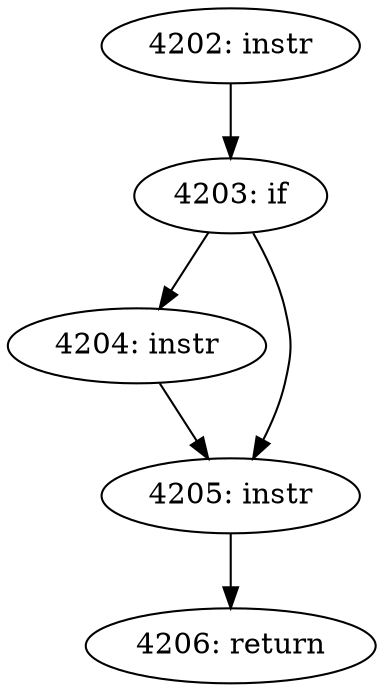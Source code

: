 digraph CFG_tcp_init_cwnd_reduction {
4202 [label="4202: instr"]
	4202 -> 4203
4203 [label="4203: if"]
	4203 -> 4204
	4203 -> 4205
4204 [label="4204: instr"]
	4204 -> 4205
4205 [label="4205: instr"]
	4205 -> 4206
4206 [label="4206: return"]
	
}
